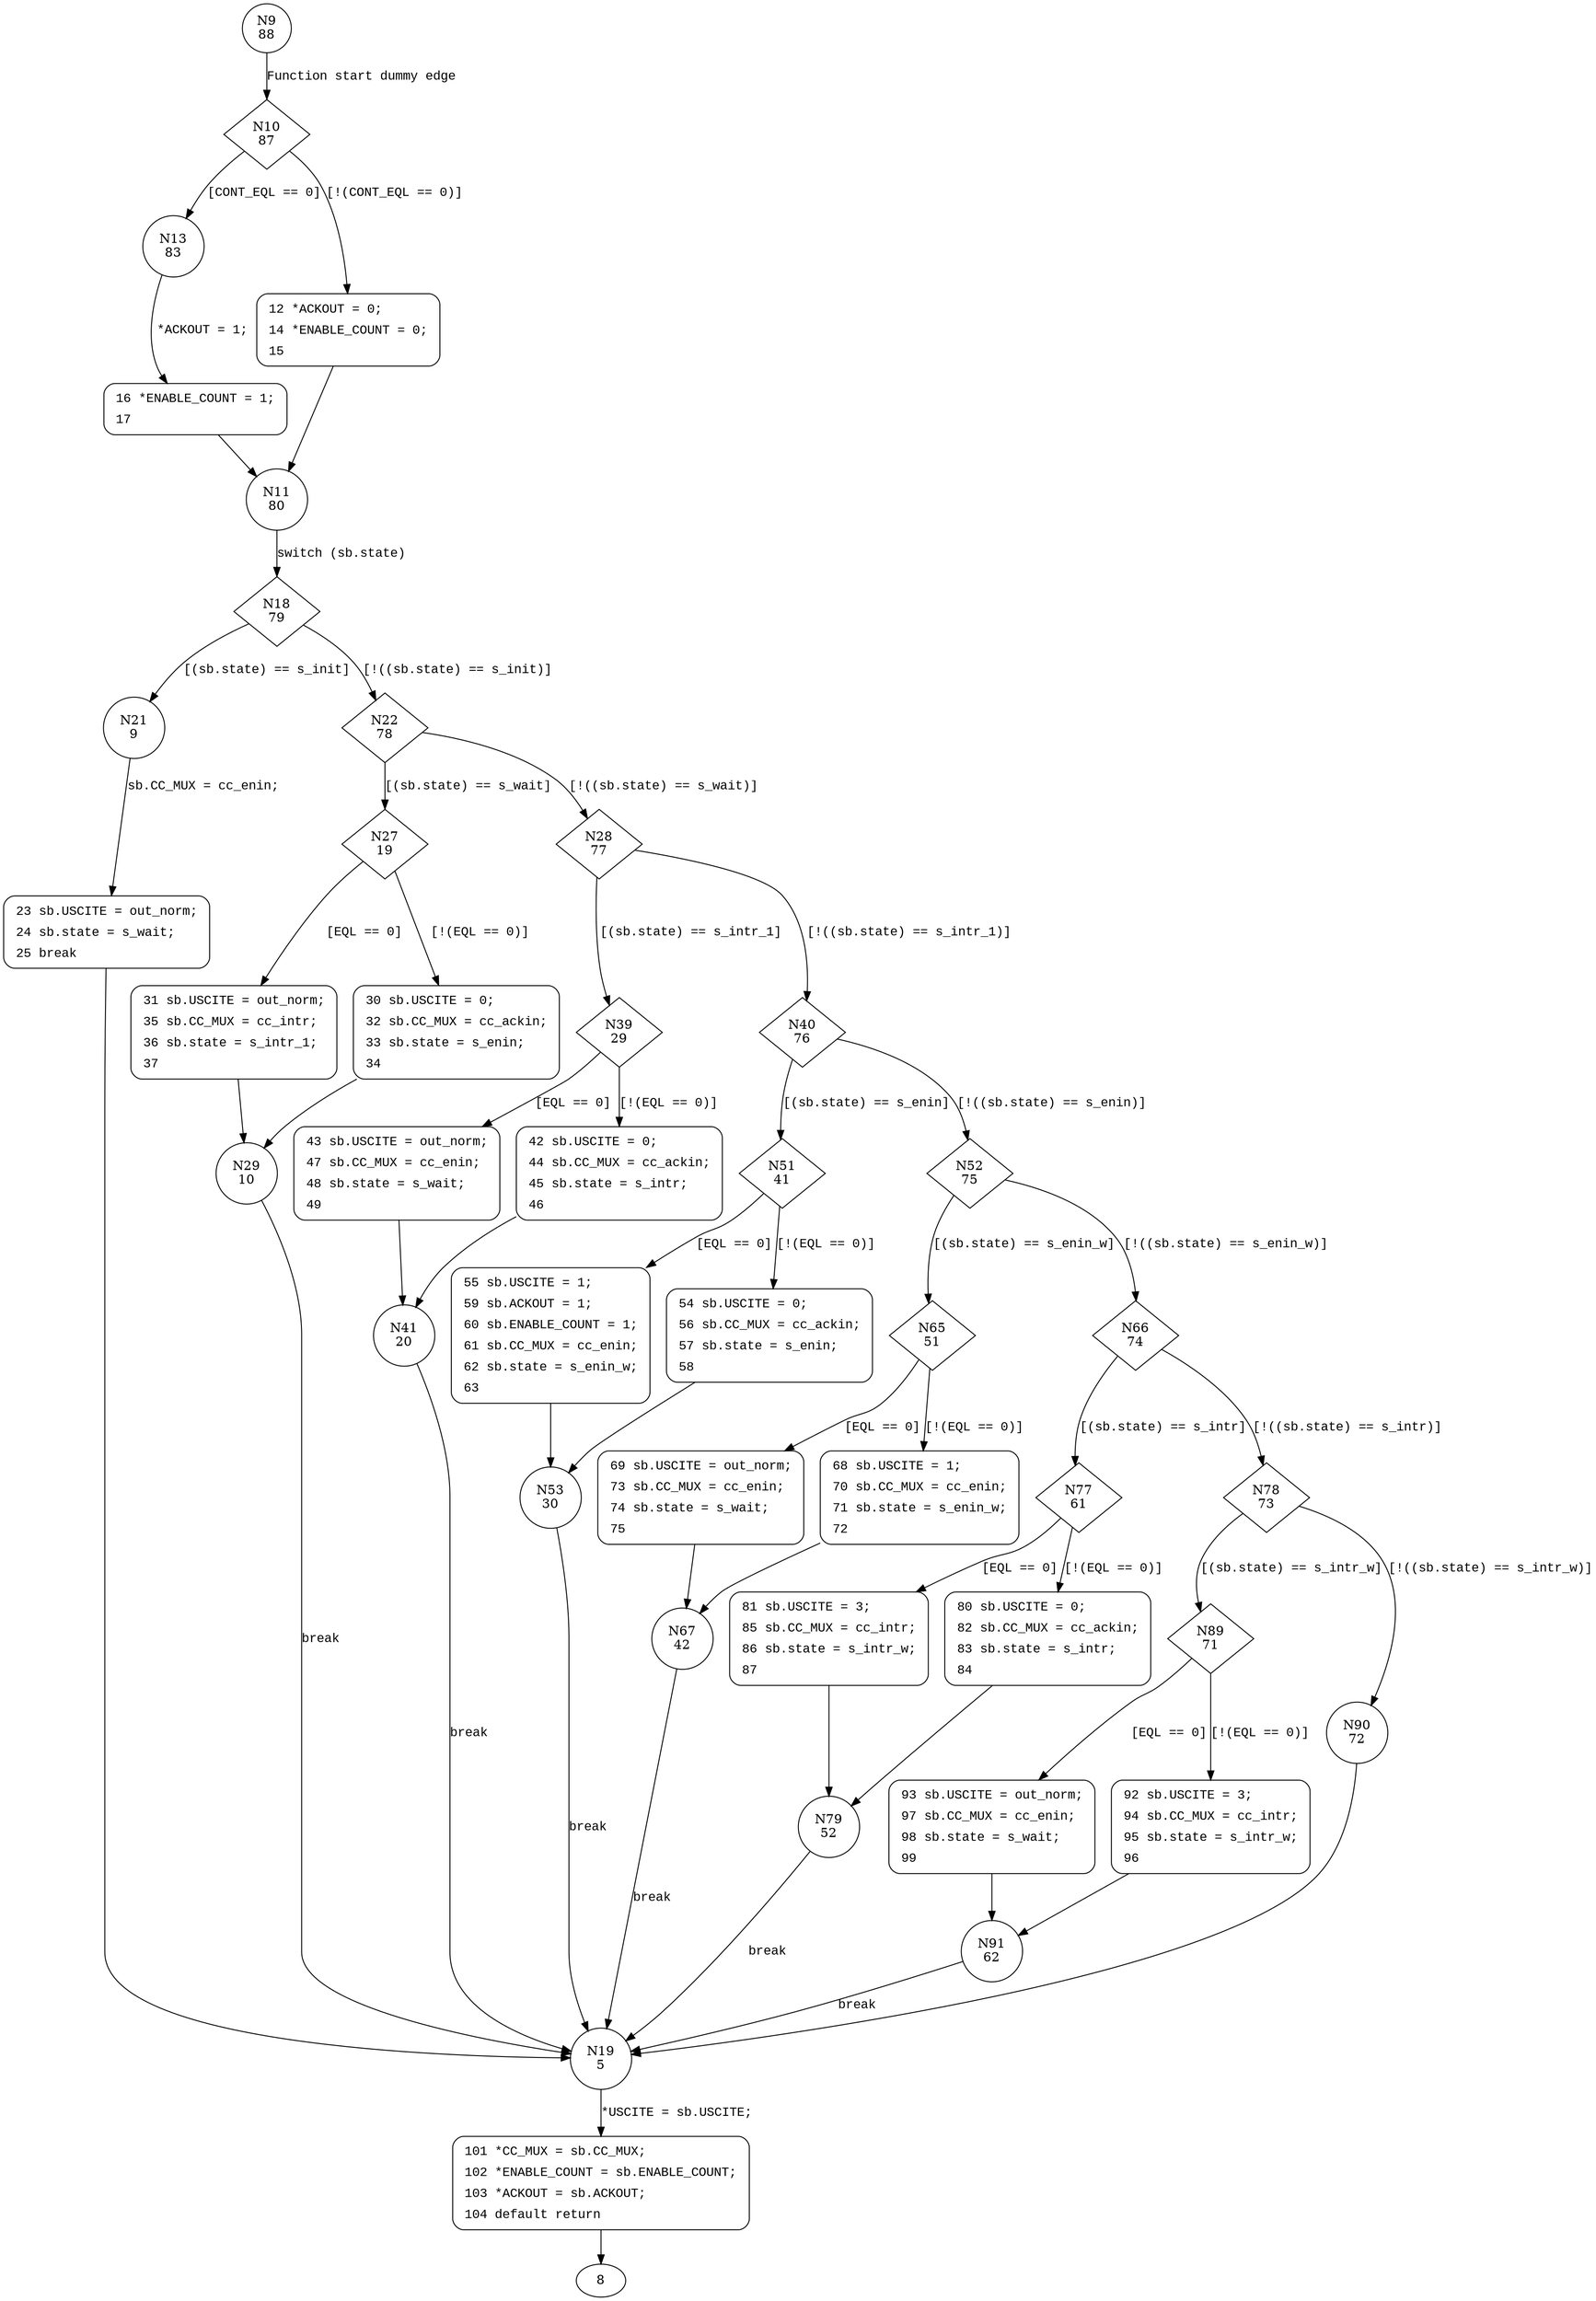 digraph b06 {
10 [shape="diamond" label="N10\n87"]
13 [shape="circle" label="N13\n83"]
12 [shape="circle" label="N12\n86"]
11 [shape="circle" label="N11\n80"]
18 [shape="diamond" label="N18\n79"]
21 [shape="circle" label="N21\n9"]
22 [shape="diamond" label="N22\n78"]
27 [shape="diamond" label="N27\n19"]
28 [shape="diamond" label="N28\n77"]
39 [shape="diamond" label="N39\n29"]
40 [shape="diamond" label="N40\n76"]
51 [shape="diamond" label="N51\n41"]
52 [shape="diamond" label="N52\n75"]
65 [shape="diamond" label="N65\n51"]
66 [shape="diamond" label="N66\n74"]
77 [shape="diamond" label="N77\n61"]
78 [shape="diamond" label="N78\n73"]
89 [shape="diamond" label="N89\n71"]
90 [shape="circle" label="N90\n72"]
19 [shape="circle" label="N19\n5"]
101 [shape="circle" label="N101\n4"]
93 [shape="circle" label="N93\n66"]
92 [shape="circle" label="N92\n70"]
91 [shape="circle" label="N91\n62"]
81 [shape="circle" label="N81\n56"]
80 [shape="circle" label="N80\n60"]
79 [shape="circle" label="N79\n52"]
69 [shape="circle" label="N69\n46"]
68 [shape="circle" label="N68\n50"]
67 [shape="circle" label="N67\n42"]
55 [shape="circle" label="N55\n36"]
54 [shape="circle" label="N54\n40"]
53 [shape="circle" label="N53\n30"]
43 [shape="circle" label="N43\n24"]
42 [shape="circle" label="N42\n28"]
41 [shape="circle" label="N41\n20"]
31 [shape="circle" label="N31\n14"]
30 [shape="circle" label="N30\n18"]
29 [shape="circle" label="N29\n10"]
23 [shape="circle" label="N23\n8"]
16 [shape="circle" label="N16\n82"]
9 [shape="circle" label="N9\n88"]
12 [style="filled,bold" penwidth="1" fillcolor="white" fontname="Courier New" shape="Mrecord" label=<<table border="0" cellborder="0" cellpadding="3" bgcolor="white"><tr><td align="right">12</td><td align="left">*ACKOUT = 0;</td></tr><tr><td align="right">14</td><td align="left">*ENABLE_COUNT = 0;</td></tr><tr><td align="right">15</td><td align="left"></td></tr></table>>]
12 -> 11[label=""]
101 [style="filled,bold" penwidth="1" fillcolor="white" fontname="Courier New" shape="Mrecord" label=<<table border="0" cellborder="0" cellpadding="3" bgcolor="white"><tr><td align="right">101</td><td align="left">*CC_MUX = sb.CC_MUX;</td></tr><tr><td align="right">102</td><td align="left">*ENABLE_COUNT = sb.ENABLE_COUNT;</td></tr><tr><td align="right">103</td><td align="left">*ACKOUT = sb.ACKOUT;</td></tr><tr><td align="right">104</td><td align="left">default return</td></tr></table>>]
101 -> 8[label=""]
92 [style="filled,bold" penwidth="1" fillcolor="white" fontname="Courier New" shape="Mrecord" label=<<table border="0" cellborder="0" cellpadding="3" bgcolor="white"><tr><td align="right">92</td><td align="left">sb.USCITE = 3;</td></tr><tr><td align="right">94</td><td align="left">sb.CC_MUX = cc_intr;</td></tr><tr><td align="right">95</td><td align="left">sb.state = s_intr_w;</td></tr><tr><td align="right">96</td><td align="left"></td></tr></table>>]
92 -> 91[label=""]
93 [style="filled,bold" penwidth="1" fillcolor="white" fontname="Courier New" shape="Mrecord" label=<<table border="0" cellborder="0" cellpadding="3" bgcolor="white"><tr><td align="right">93</td><td align="left">sb.USCITE = out_norm;</td></tr><tr><td align="right">97</td><td align="left">sb.CC_MUX = cc_enin;</td></tr><tr><td align="right">98</td><td align="left">sb.state = s_wait;</td></tr><tr><td align="right">99</td><td align="left"></td></tr></table>>]
93 -> 91[label=""]
80 [style="filled,bold" penwidth="1" fillcolor="white" fontname="Courier New" shape="Mrecord" label=<<table border="0" cellborder="0" cellpadding="3" bgcolor="white"><tr><td align="right">80</td><td align="left">sb.USCITE = 0;</td></tr><tr><td align="right">82</td><td align="left">sb.CC_MUX = cc_ackin;</td></tr><tr><td align="right">83</td><td align="left">sb.state = s_intr;</td></tr><tr><td align="right">84</td><td align="left"></td></tr></table>>]
80 -> 79[label=""]
81 [style="filled,bold" penwidth="1" fillcolor="white" fontname="Courier New" shape="Mrecord" label=<<table border="0" cellborder="0" cellpadding="3" bgcolor="white"><tr><td align="right">81</td><td align="left">sb.USCITE = 3;</td></tr><tr><td align="right">85</td><td align="left">sb.CC_MUX = cc_intr;</td></tr><tr><td align="right">86</td><td align="left">sb.state = s_intr_w;</td></tr><tr><td align="right">87</td><td align="left"></td></tr></table>>]
81 -> 79[label=""]
68 [style="filled,bold" penwidth="1" fillcolor="white" fontname="Courier New" shape="Mrecord" label=<<table border="0" cellborder="0" cellpadding="3" bgcolor="white"><tr><td align="right">68</td><td align="left">sb.USCITE = 1;</td></tr><tr><td align="right">70</td><td align="left">sb.CC_MUX = cc_enin;</td></tr><tr><td align="right">71</td><td align="left">sb.state = s_enin_w;</td></tr><tr><td align="right">72</td><td align="left"></td></tr></table>>]
68 -> 67[label=""]
69 [style="filled,bold" penwidth="1" fillcolor="white" fontname="Courier New" shape="Mrecord" label=<<table border="0" cellborder="0" cellpadding="3" bgcolor="white"><tr><td align="right">69</td><td align="left">sb.USCITE = out_norm;</td></tr><tr><td align="right">73</td><td align="left">sb.CC_MUX = cc_enin;</td></tr><tr><td align="right">74</td><td align="left">sb.state = s_wait;</td></tr><tr><td align="right">75</td><td align="left"></td></tr></table>>]
69 -> 67[label=""]
54 [style="filled,bold" penwidth="1" fillcolor="white" fontname="Courier New" shape="Mrecord" label=<<table border="0" cellborder="0" cellpadding="3" bgcolor="white"><tr><td align="right">54</td><td align="left">sb.USCITE = 0;</td></tr><tr><td align="right">56</td><td align="left">sb.CC_MUX = cc_ackin;</td></tr><tr><td align="right">57</td><td align="left">sb.state = s_enin;</td></tr><tr><td align="right">58</td><td align="left"></td></tr></table>>]
54 -> 53[label=""]
55 [style="filled,bold" penwidth="1" fillcolor="white" fontname="Courier New" shape="Mrecord" label=<<table border="0" cellborder="0" cellpadding="3" bgcolor="white"><tr><td align="right">55</td><td align="left">sb.USCITE = 1;</td></tr><tr><td align="right">59</td><td align="left">sb.ACKOUT = 1;</td></tr><tr><td align="right">60</td><td align="left">sb.ENABLE_COUNT = 1;</td></tr><tr><td align="right">61</td><td align="left">sb.CC_MUX = cc_enin;</td></tr><tr><td align="right">62</td><td align="left">sb.state = s_enin_w;</td></tr><tr><td align="right">63</td><td align="left"></td></tr></table>>]
55 -> 53[label=""]
42 [style="filled,bold" penwidth="1" fillcolor="white" fontname="Courier New" shape="Mrecord" label=<<table border="0" cellborder="0" cellpadding="3" bgcolor="white"><tr><td align="right">42</td><td align="left">sb.USCITE = 0;</td></tr><tr><td align="right">44</td><td align="left">sb.CC_MUX = cc_ackin;</td></tr><tr><td align="right">45</td><td align="left">sb.state = s_intr;</td></tr><tr><td align="right">46</td><td align="left"></td></tr></table>>]
42 -> 41[label=""]
43 [style="filled,bold" penwidth="1" fillcolor="white" fontname="Courier New" shape="Mrecord" label=<<table border="0" cellborder="0" cellpadding="3" bgcolor="white"><tr><td align="right">43</td><td align="left">sb.USCITE = out_norm;</td></tr><tr><td align="right">47</td><td align="left">sb.CC_MUX = cc_enin;</td></tr><tr><td align="right">48</td><td align="left">sb.state = s_wait;</td></tr><tr><td align="right">49</td><td align="left"></td></tr></table>>]
43 -> 41[label=""]
30 [style="filled,bold" penwidth="1" fillcolor="white" fontname="Courier New" shape="Mrecord" label=<<table border="0" cellborder="0" cellpadding="3" bgcolor="white"><tr><td align="right">30</td><td align="left">sb.USCITE = 0;</td></tr><tr><td align="right">32</td><td align="left">sb.CC_MUX = cc_ackin;</td></tr><tr><td align="right">33</td><td align="left">sb.state = s_enin;</td></tr><tr><td align="right">34</td><td align="left"></td></tr></table>>]
30 -> 29[label=""]
31 [style="filled,bold" penwidth="1" fillcolor="white" fontname="Courier New" shape="Mrecord" label=<<table border="0" cellborder="0" cellpadding="3" bgcolor="white"><tr><td align="right">31</td><td align="left">sb.USCITE = out_norm;</td></tr><tr><td align="right">35</td><td align="left">sb.CC_MUX = cc_intr;</td></tr><tr><td align="right">36</td><td align="left">sb.state = s_intr_1;</td></tr><tr><td align="right">37</td><td align="left"></td></tr></table>>]
31 -> 29[label=""]
23 [style="filled,bold" penwidth="1" fillcolor="white" fontname="Courier New" shape="Mrecord" label=<<table border="0" cellborder="0" cellpadding="3" bgcolor="white"><tr><td align="right">23</td><td align="left">sb.USCITE = out_norm;</td></tr><tr><td align="right">24</td><td align="left">sb.state = s_wait;</td></tr><tr><td align="right">25</td><td align="left">break</td></tr></table>>]
23 -> 19[label=""]
16 [style="filled,bold" penwidth="1" fillcolor="white" fontname="Courier New" shape="Mrecord" label=<<table border="0" cellborder="0" cellpadding="3" bgcolor="white"><tr><td align="right">16</td><td align="left">*ENABLE_COUNT = 1;</td></tr><tr><td align="right">17</td><td align="left"></td></tr></table>>]
16 -> 11[label=""]
10 -> 13 [label="[CONT_EQL == 0]" fontname="Courier New"]
10 -> 12 [label="[!(CONT_EQL == 0)]" fontname="Courier New"]
11 -> 18 [label="switch (sb.state)" fontname="Courier New"]
18 -> 21 [label="[(sb.state) == s_init]" fontname="Courier New"]
18 -> 22 [label="[!((sb.state) == s_init)]" fontname="Courier New"]
22 -> 27 [label="[(sb.state) == s_wait]" fontname="Courier New"]
22 -> 28 [label="[!((sb.state) == s_wait)]" fontname="Courier New"]
28 -> 39 [label="[(sb.state) == s_intr_1]" fontname="Courier New"]
28 -> 40 [label="[!((sb.state) == s_intr_1)]" fontname="Courier New"]
40 -> 51 [label="[(sb.state) == s_enin]" fontname="Courier New"]
40 -> 52 [label="[!((sb.state) == s_enin)]" fontname="Courier New"]
52 -> 65 [label="[(sb.state) == s_enin_w]" fontname="Courier New"]
52 -> 66 [label="[!((sb.state) == s_enin_w)]" fontname="Courier New"]
66 -> 77 [label="[(sb.state) == s_intr]" fontname="Courier New"]
66 -> 78 [label="[!((sb.state) == s_intr)]" fontname="Courier New"]
78 -> 89 [label="[(sb.state) == s_intr_w]" fontname="Courier New"]
78 -> 90 [label="[!((sb.state) == s_intr_w)]" fontname="Courier New"]
19 -> 101 [label="*USCITE = sb.USCITE;" fontname="Courier New"]
89 -> 93 [label="[EQL == 0]" fontname="Courier New"]
89 -> 92 [label="[!(EQL == 0)]" fontname="Courier New"]
91 -> 19 [label="break" fontname="Courier New"]
77 -> 81 [label="[EQL == 0]" fontname="Courier New"]
77 -> 80 [label="[!(EQL == 0)]" fontname="Courier New"]
79 -> 19 [label="break" fontname="Courier New"]
65 -> 69 [label="[EQL == 0]" fontname="Courier New"]
65 -> 68 [label="[!(EQL == 0)]" fontname="Courier New"]
67 -> 19 [label="break" fontname="Courier New"]
51 -> 55 [label="[EQL == 0]" fontname="Courier New"]
51 -> 54 [label="[!(EQL == 0)]" fontname="Courier New"]
53 -> 19 [label="break" fontname="Courier New"]
39 -> 43 [label="[EQL == 0]" fontname="Courier New"]
39 -> 42 [label="[!(EQL == 0)]" fontname="Courier New"]
41 -> 19 [label="break" fontname="Courier New"]
27 -> 31 [label="[EQL == 0]" fontname="Courier New"]
27 -> 30 [label="[!(EQL == 0)]" fontname="Courier New"]
29 -> 19 [label="break" fontname="Courier New"]
21 -> 23 [label="sb.CC_MUX = cc_enin;" fontname="Courier New"]
13 -> 16 [label="*ACKOUT = 1;" fontname="Courier New"]
9 -> 10 [label="Function start dummy edge" fontname="Courier New"]
90 -> 19 [label="" fontname="Courier New"]
}